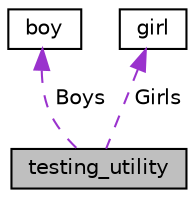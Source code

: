 digraph "testing_utility"
{
  edge [fontname="Helvetica",fontsize="10",labelfontname="Helvetica",labelfontsize="10"];
  node [fontname="Helvetica",fontsize="10",shape=record];
  Node1 [label="testing_utility",height=0.2,width=0.4,color="black", fillcolor="grey75", style="filled", fontcolor="black"];
  Node2 -> Node1 [dir="back",color="darkorchid3",fontsize="10",style="dashed",label=" Boys" ,fontname="Helvetica"];
  Node2 [label="boy",height=0.2,width=0.4,color="black", fillcolor="white", style="filled",URL="$classboy.html"];
  Node3 -> Node1 [dir="back",color="darkorchid3",fontsize="10",style="dashed",label=" Girls" ,fontname="Helvetica"];
  Node3 [label="girl",height=0.2,width=0.4,color="black", fillcolor="white", style="filled",URL="$classgirl.html"];
}
